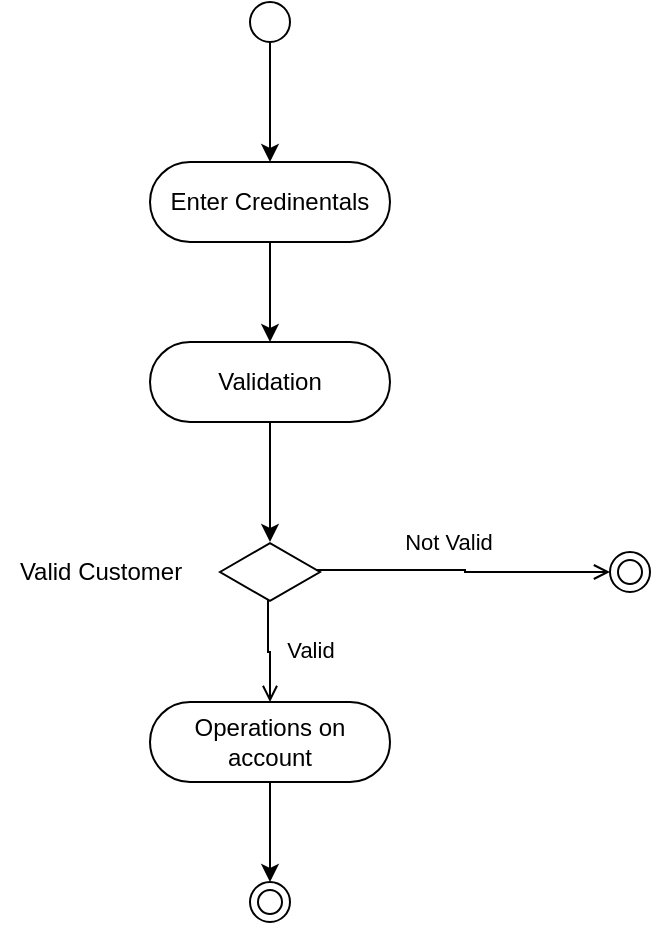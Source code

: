 <mxfile version="22.1.17" type="device">
  <diagram id="C5RBs43oDa-KdzZeNtuy" name="Page-1">
    <mxGraphModel dx="548" dy="461" grid="1" gridSize="10" guides="1" tooltips="1" connect="1" arrows="1" fold="1" page="1" pageScale="1" pageWidth="827" pageHeight="1169" math="0" shadow="0">
      <root>
        <mxCell id="WIyWlLk6GJQsqaUBKTNV-0" />
        <mxCell id="WIyWlLk6GJQsqaUBKTNV-1" parent="WIyWlLk6GJQsqaUBKTNV-0" />
        <mxCell id="2COVlAG3W_a2DGFa1vnZ-4" style="edgeStyle=orthogonalEdgeStyle;rounded=0;orthogonalLoop=1;jettySize=auto;html=1;exitX=0.5;exitY=1;exitDx=0;exitDy=0;entryX=0.5;entryY=0;entryDx=0;entryDy=0;" edge="1" parent="WIyWlLk6GJQsqaUBKTNV-1" source="2COVlAG3W_a2DGFa1vnZ-1" target="2COVlAG3W_a2DGFa1vnZ-2">
          <mxGeometry relative="1" as="geometry" />
        </mxCell>
        <mxCell id="2COVlAG3W_a2DGFa1vnZ-1" value="Enter Credinentals" style="rounded=1;whiteSpace=wrap;html=1;arcSize=50;" vertex="1" parent="WIyWlLk6GJQsqaUBKTNV-1">
          <mxGeometry x="230" y="200" width="120" height="40" as="geometry" />
        </mxCell>
        <mxCell id="2COVlAG3W_a2DGFa1vnZ-5" style="edgeStyle=orthogonalEdgeStyle;rounded=0;orthogonalLoop=1;jettySize=auto;html=1;exitX=0.5;exitY=1;exitDx=0;exitDy=0;" edge="1" parent="WIyWlLk6GJQsqaUBKTNV-1" source="2COVlAG3W_a2DGFa1vnZ-2" target="2COVlAG3W_a2DGFa1vnZ-3">
          <mxGeometry relative="1" as="geometry" />
        </mxCell>
        <mxCell id="2COVlAG3W_a2DGFa1vnZ-2" value="Validation" style="rounded=1;whiteSpace=wrap;html=1;arcSize=50;" vertex="1" parent="WIyWlLk6GJQsqaUBKTNV-1">
          <mxGeometry x="230" y="290" width="120" height="40" as="geometry" />
        </mxCell>
        <mxCell id="2COVlAG3W_a2DGFa1vnZ-3" value="" style="html=1;whiteSpace=wrap;aspect=fixed;shape=isoRectangle;" vertex="1" parent="WIyWlLk6GJQsqaUBKTNV-1">
          <mxGeometry x="265" y="390" width="50" height="30" as="geometry" />
        </mxCell>
        <mxCell id="2COVlAG3W_a2DGFa1vnZ-12" style="edgeStyle=orthogonalEdgeStyle;rounded=0;orthogonalLoop=1;jettySize=auto;html=1;exitX=0.5;exitY=1;exitDx=0;exitDy=0;entryX=0.5;entryY=0;entryDx=0;entryDy=0;" edge="1" parent="WIyWlLk6GJQsqaUBKTNV-1" source="2COVlAG3W_a2DGFa1vnZ-6" target="2COVlAG3W_a2DGFa1vnZ-8">
          <mxGeometry relative="1" as="geometry" />
        </mxCell>
        <mxCell id="2COVlAG3W_a2DGFa1vnZ-6" value="Operations on account" style="rounded=1;whiteSpace=wrap;html=1;arcSize=50;" vertex="1" parent="WIyWlLk6GJQsqaUBKTNV-1">
          <mxGeometry x="230" y="470" width="120" height="40" as="geometry" />
        </mxCell>
        <mxCell id="2COVlAG3W_a2DGFa1vnZ-7" style="edgeStyle=orthogonalEdgeStyle;rounded=0;orthogonalLoop=1;jettySize=auto;html=1;exitX=0.5;exitY=0;exitDx=0;exitDy=0;entryX=0.48;entryY=0.967;entryDx=0;entryDy=0;entryPerimeter=0;startArrow=open;startFill=0;endArrow=none;endFill=0;" edge="1" parent="WIyWlLk6GJQsqaUBKTNV-1" source="2COVlAG3W_a2DGFa1vnZ-6" target="2COVlAG3W_a2DGFa1vnZ-3">
          <mxGeometry relative="1" as="geometry" />
        </mxCell>
        <mxCell id="2COVlAG3W_a2DGFa1vnZ-20" value="Valid" style="edgeLabel;html=1;align=center;verticalAlign=middle;resizable=0;points=[];" vertex="1" connectable="0" parent="2COVlAG3W_a2DGFa1vnZ-7">
          <mxGeometry x="-0.038" y="-1" relative="1" as="geometry">
            <mxPoint x="20" as="offset" />
          </mxGeometry>
        </mxCell>
        <mxCell id="2COVlAG3W_a2DGFa1vnZ-8" value="" style="ellipse;shape=doubleEllipse;whiteSpace=wrap;html=1;aspect=fixed;" vertex="1" parent="WIyWlLk6GJQsqaUBKTNV-1">
          <mxGeometry x="280" y="560" width="20" height="20" as="geometry" />
        </mxCell>
        <mxCell id="2COVlAG3W_a2DGFa1vnZ-10" style="edgeStyle=orthogonalEdgeStyle;rounded=0;orthogonalLoop=1;jettySize=auto;html=1;exitX=0.5;exitY=1;exitDx=0;exitDy=0;" edge="1" parent="WIyWlLk6GJQsqaUBKTNV-1" source="2COVlAG3W_a2DGFa1vnZ-9" target="2COVlAG3W_a2DGFa1vnZ-1">
          <mxGeometry relative="1" as="geometry" />
        </mxCell>
        <mxCell id="2COVlAG3W_a2DGFa1vnZ-9" value="" style="ellipse;whiteSpace=wrap;html=1;aspect=fixed;" vertex="1" parent="WIyWlLk6GJQsqaUBKTNV-1">
          <mxGeometry x="280" y="120" width="20" height="20" as="geometry" />
        </mxCell>
        <mxCell id="2COVlAG3W_a2DGFa1vnZ-13" value="" style="ellipse;shape=doubleEllipse;whiteSpace=wrap;html=1;aspect=fixed;" vertex="1" parent="WIyWlLk6GJQsqaUBKTNV-1">
          <mxGeometry x="460" y="395" width="20" height="20" as="geometry" />
        </mxCell>
        <mxCell id="2COVlAG3W_a2DGFa1vnZ-16" style="edgeStyle=orthogonalEdgeStyle;rounded=0;orthogonalLoop=1;jettySize=auto;html=1;exitX=0;exitY=0.5;exitDx=0;exitDy=0;entryX=0.96;entryY=0.467;entryDx=0;entryDy=0;entryPerimeter=0;startArrow=open;startFill=0;endArrow=none;endFill=0;" edge="1" parent="WIyWlLk6GJQsqaUBKTNV-1" source="2COVlAG3W_a2DGFa1vnZ-13" target="2COVlAG3W_a2DGFa1vnZ-3">
          <mxGeometry relative="1" as="geometry" />
        </mxCell>
        <mxCell id="2COVlAG3W_a2DGFa1vnZ-17" value="Not Valid" style="edgeLabel;html=1;align=center;verticalAlign=middle;resizable=0;points=[];" vertex="1" connectable="0" parent="2COVlAG3W_a2DGFa1vnZ-16">
          <mxGeometry x="0.108" y="-2" relative="1" as="geometry">
            <mxPoint y="-12" as="offset" />
          </mxGeometry>
        </mxCell>
        <mxCell id="2COVlAG3W_a2DGFa1vnZ-18" value="Valid Customer" style="text;html=1;align=center;verticalAlign=middle;resizable=0;points=[];autosize=1;strokeColor=none;fillColor=none;" vertex="1" parent="WIyWlLk6GJQsqaUBKTNV-1">
          <mxGeometry x="155" y="390" width="100" height="30" as="geometry" />
        </mxCell>
      </root>
    </mxGraphModel>
  </diagram>
</mxfile>

